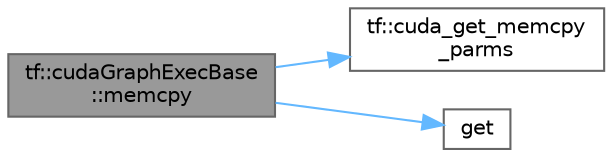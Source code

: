 digraph "tf::cudaGraphExecBase::memcpy"
{
 // LATEX_PDF_SIZE
  bgcolor="transparent";
  edge [fontname=Helvetica,fontsize=10,labelfontname=Helvetica,labelfontsize=10];
  node [fontname=Helvetica,fontsize=10,shape=box,height=0.2,width=0.4];
  rankdir="LR";
  Node1 [id="Node000001",label="tf::cudaGraphExecBase\l::memcpy",height=0.2,width=0.4,color="gray40", fillcolor="grey60", style="filled", fontcolor="black",tooltip="updates parameters of a memcpy task"];
  Node1 -> Node2 [id="edge1_Node000001_Node000002",color="steelblue1",style="solid",tooltip=" "];
  Node2 [id="Node000002",label="tf::cuda_get_memcpy\l_parms",height=0.2,width=0.4,color="grey40", fillcolor="white", style="filled",URL="$namespacetf.html#a6d7fe7b199f0264b24a831100083f813",tooltip="gets the memcpy node parameter of a memcpy task (untyped)"];
  Node1 -> Node3 [id="edge2_Node000001_Node000003",color="steelblue1",style="solid",tooltip=" "];
  Node3 [id="Node000003",label="get",height=0.2,width=0.4,color="grey40", fillcolor="white", style="filled",URL="$stdlist__overload_8cpp.html#a120a90058439faee14791b33f94c0693",tooltip=" "];
}

